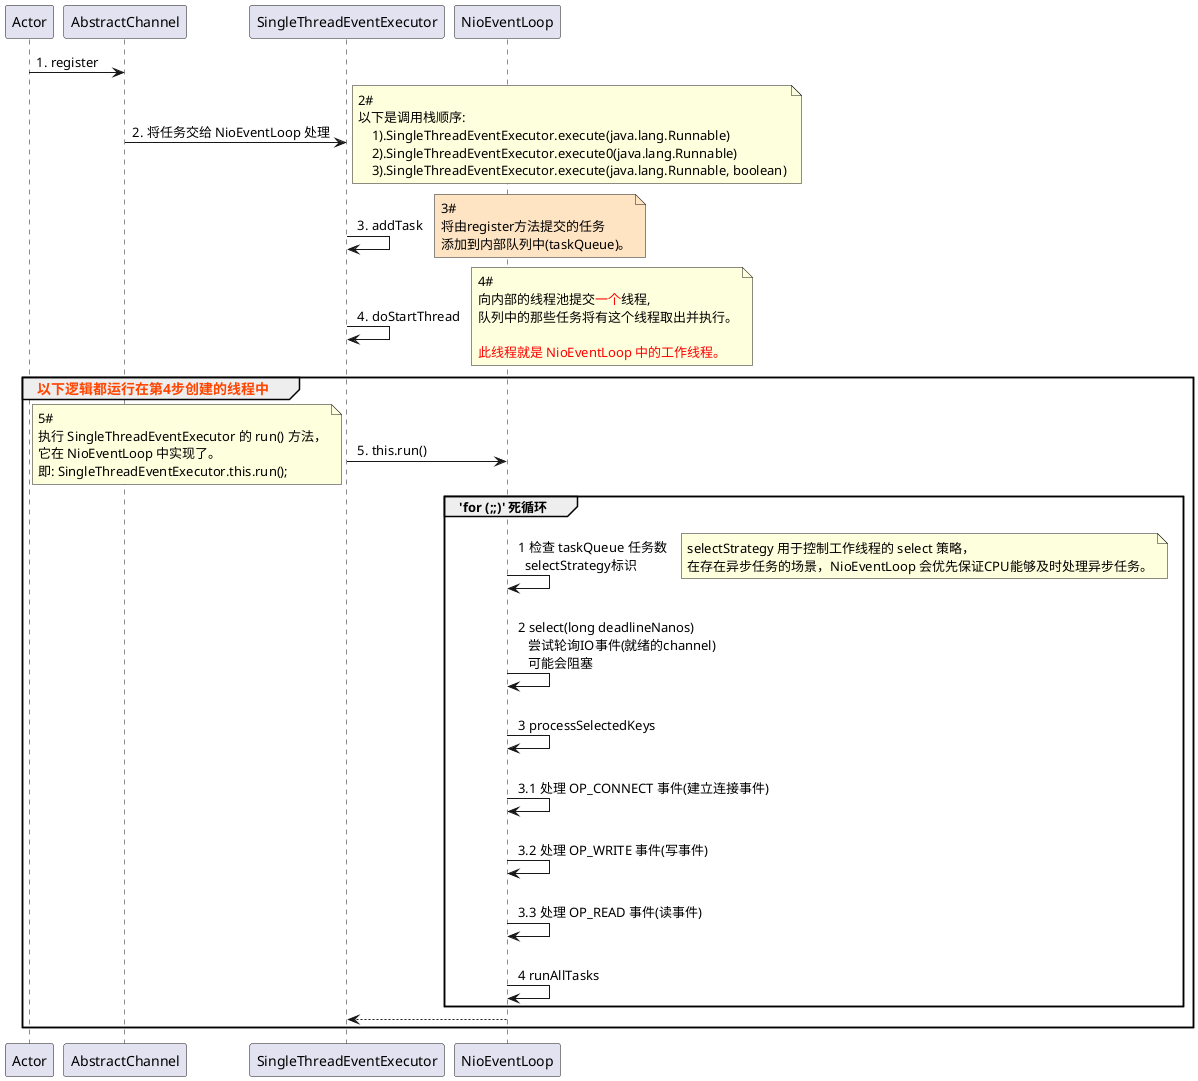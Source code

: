 @startuml participant

Actor -> AbstractChannel: 1. register

AbstractChannel -> SingleThreadEventExecutor: 2. 将任务交给 NioEventLoop 处理
note right
2#
以下是调用栈顺序:
    1).SingleThreadEventExecutor.execute(java.lang.Runnable)
    2).SingleThreadEventExecutor.execute0(java.lang.Runnable)
    3).SingleThreadEventExecutor.execute(java.lang.Runnable, boolean)
end note

SingleThreadEventExecutor -> SingleThreadEventExecutor: \n 3. addTask
note right #FFE4C4
3#
将由register方法提交的任务
添加到内部队列中(taskQueue)。
end note

SingleThreadEventExecutor -> SingleThreadEventExecutor: \n 4. doStartThread
note right
4#
向内部的线程池提交<color:#FF0000>一个</color>线程,
队列中的那些任务将有这个线程取出并执行。

<color:#FF0000>此线程就是 NioEventLoop 中的工作线程。</color>
end note

group <size:14><color:#FF4500>以下逻辑都运行在第4步创建的线程中</color></size>

SingleThreadEventExecutor -> NioEventLoop: \n 5. this.run()
note left
5#
执行 SingleThreadEventExecutor 的 run() 方法，
它在 NioEventLoop 中实现了。
即: SingleThreadEventExecutor.this.run();
end note

' ----- 分割线 -----
group 'for (;;)' 死循环
    NioEventLoop -> NioEventLoop: \n 1 检查 taskQueue 任务数 \n   selectStrategy标识
    note right
    selectStrategy 用于控制工作线程的 select 策略，
    在存在异步任务的场景，NioEventLoop 会优先保证CPU能够及时处理异步任务。
    end note

'    alt 没有任务
        NioEventLoop -> NioEventLoop: \n 2 select(long deadlineNanos) \n    尝试轮询IO事件(就绪的channel) \n    可能会阻塞
'    else 有任务
        NioEventLoop -> NioEventLoop: \n 3 processSelectedKeys
        NioEventLoop -> NioEventLoop: \n 3.1 处理 OP_CONNECT 事件(建立连接事件)
        NioEventLoop -> NioEventLoop: \n 3.2 处理 OP_WRITE 事件(写事件)
        NioEventLoop -> NioEventLoop: \n 3.3 处理 OP_READ 事件(读事件)

        NioEventLoop -> NioEventLoop: \n 4 runAllTasks
'    end
end
' ----- 分割线 -----


SingleThreadEventExecutor <-- NioEventLoop
end
@enduml